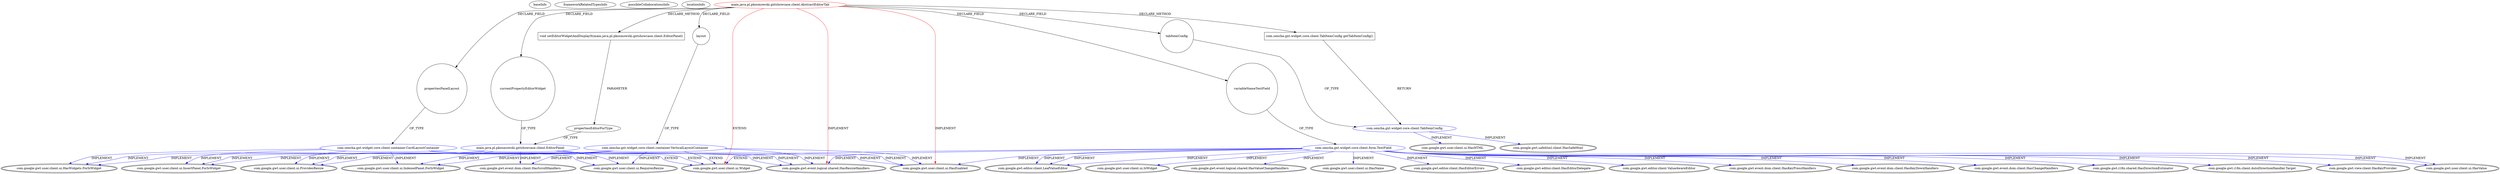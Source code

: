 digraph {
baseInfo[graphId=3421,category="extension_graph",isAnonymous=false,possibleRelation=true]
frameworkRelatedTypesInfo[0="com.google.gwt.user.client.ui.Widget",1="com.google.gwt.event.logical.shared.HasResizeHandlers",2="com.google.gwt.user.client.ui.HasEnabled"]
possibleCollaborationsInfo[0="3421~CLIENT_METHOD_DECLARATION-PARAMETER_DECLARATION-FIELD_DECLARATION-~com.google.gwt.user.client.ui.Widget com.google.gwt.event.logical.shared.HasResizeHandlers com.google.gwt.user.client.ui.HasEnabled ~com.google.gwt.user.client.ui.Widget com.google.gwt.event.logical.shared.HasResizeHandlers com.google.gwt.user.client.ui.HasEnabled com.google.gwt.user.client.ui.HasWidgets.ForIsWidget com.google.gwt.user.client.ui.IndexedPanel.ForIsWidget com.google.gwt.user.client.ui.RequiresResize com.google.gwt.user.client.ui.ProvidesResize com.google.gwt.user.client.ui.InsertPanel.ForIsWidget com.google.gwt.event.dom.client.HasScrollHandlers ~false~false",1="3421~FIELD_DECLARATION-~com.google.gwt.user.client.ui.Widget com.google.gwt.event.logical.shared.HasResizeHandlers com.google.gwt.user.client.ui.HasEnabled ~com.google.gwt.user.client.ui.Widget com.google.gwt.event.logical.shared.HasResizeHandlers com.google.gwt.user.client.ui.HasEnabled com.google.gwt.view.client.HasKeyProvider com.google.gwt.user.client.ui.HasValue com.google.gwt.editor.client.LeafValueEditor com.google.gwt.user.client.ui.IsWidget com.google.gwt.editor.client.LeafValueEditor com.google.gwt.user.client.ui.HasValue com.google.gwt.event.logical.shared.HasValueChangeHandlers com.google.gwt.user.client.ui.HasName com.google.gwt.editor.client.LeafValueEditor com.google.gwt.editor.client.HasEditorErrors com.google.gwt.editor.client.HasEditorDelegate com.google.gwt.editor.client.ValueAwareEditor com.google.gwt.event.dom.client.HasKeyPressHandlers com.google.gwt.event.dom.client.HasKeyDownHandlers com.google.gwt.event.dom.client.HasChangeHandlers com.google.gwt.i18n.shared.HasDirectionEstimator com.google.gwt.i18n.client.AutoDirectionHandler.Target ~false~false",2="3421~CLIENT_METHOD_DECLARATION-RETURN_TYPE-FIELD_DECLARATION-~com.google.gwt.user.client.ui.Widget com.google.gwt.event.logical.shared.HasResizeHandlers com.google.gwt.user.client.ui.HasEnabled ~com.google.gwt.user.client.ui.HasHTML com.google.gwt.safehtml.client.HasSafeHtml ~false~false",3="3421~FIELD_DECLARATION-~com.google.gwt.user.client.ui.Widget com.google.gwt.event.logical.shared.HasResizeHandlers com.google.gwt.user.client.ui.HasEnabled ~com.google.gwt.user.client.ui.Widget com.google.gwt.event.logical.shared.HasResizeHandlers com.google.gwt.user.client.ui.HasEnabled com.google.gwt.user.client.ui.HasWidgets.ForIsWidget com.google.gwt.user.client.ui.IndexedPanel.ForIsWidget com.google.gwt.user.client.ui.RequiresResize com.google.gwt.user.client.ui.ProvidesResize com.google.gwt.user.client.ui.InsertPanel.ForIsWidget ~false~false",4="3421~FIELD_DECLARATION-~com.google.gwt.user.client.ui.Widget com.google.gwt.event.logical.shared.HasResizeHandlers com.google.gwt.user.client.ui.HasEnabled ~com.google.gwt.user.client.ui.Widget com.google.gwt.event.logical.shared.HasResizeHandlers com.google.gwt.user.client.ui.HasEnabled com.google.gwt.user.client.ui.HasWidgets.ForIsWidget com.google.gwt.user.client.ui.IndexedPanel.ForIsWidget com.google.gwt.user.client.ui.RequiresResize com.google.gwt.user.client.ui.ProvidesResize com.google.gwt.user.client.ui.InsertPanel.ForIsWidget com.google.gwt.event.dom.client.HasScrollHandlers ~false~false"]
locationInfo[projectName="kospiotr-gwt-layout-designer",filePath="/kospiotr-gwt-layout-designer/gwt-layout-designer-master/src/main/java/pl/pkosmowski/gxtshowcase/client/AbstractEditorTab.java",contextSignature="AbstractEditorTab",graphId="3421"]
0[label="main.java.pl.pkosmowski.gxtshowcase.client.AbstractEditorTab",vertexType="ROOT_CLIENT_CLASS_DECLARATION",isFrameworkType=false,color=red]
1[label="com.google.gwt.user.client.ui.Widget",vertexType="FRAMEWORK_CLASS_TYPE",isFrameworkType=true,peripheries=2]
2[label="com.google.gwt.event.logical.shared.HasResizeHandlers",vertexType="FRAMEWORK_INTERFACE_TYPE",isFrameworkType=true,peripheries=2]
3[label="com.google.gwt.user.client.ui.HasEnabled",vertexType="FRAMEWORK_INTERFACE_TYPE",isFrameworkType=true,peripheries=2]
4[label="currentPropertyEditorWidget",vertexType="FIELD_DECLARATION",isFrameworkType=false,shape=circle]
5[label="main.java.pl.pkosmowski.gxtshowcase.client.EditorPanel",vertexType="REFERENCE_CLIENT_CLASS_DECLARATION",isFrameworkType=false,color=blue]
9[label="com.google.gwt.user.client.ui.HasWidgets.ForIsWidget",vertexType="FRAMEWORK_INTERFACE_TYPE",isFrameworkType=true,peripheries=2]
10[label="com.google.gwt.user.client.ui.IndexedPanel.ForIsWidget",vertexType="FRAMEWORK_INTERFACE_TYPE",isFrameworkType=true,peripheries=2]
11[label="com.google.gwt.user.client.ui.RequiresResize",vertexType="FRAMEWORK_INTERFACE_TYPE",isFrameworkType=true,peripheries=2]
12[label="com.google.gwt.user.client.ui.ProvidesResize",vertexType="FRAMEWORK_INTERFACE_TYPE",isFrameworkType=true,peripheries=2]
13[label="com.google.gwt.user.client.ui.InsertPanel.ForIsWidget",vertexType="FRAMEWORK_INTERFACE_TYPE",isFrameworkType=true,peripheries=2]
14[label="com.google.gwt.event.dom.client.HasScrollHandlers",vertexType="FRAMEWORK_INTERFACE_TYPE",isFrameworkType=true,peripheries=2]
15[label="layout",vertexType="FIELD_DECLARATION",isFrameworkType=false,shape=circle]
16[label="com.sencha.gxt.widget.core.client.container.VerticalLayoutContainer",vertexType="REFERENCE_CLIENT_CLASS_DECLARATION",isFrameworkType=false,color=blue]
26[label="propertiesPanelLayout",vertexType="FIELD_DECLARATION",isFrameworkType=false,shape=circle]
27[label="com.sencha.gxt.widget.core.client.container.CardLayoutContainer",vertexType="REFERENCE_CLIENT_CLASS_DECLARATION",isFrameworkType=false,color=blue]
36[label="tabItemConfig",vertexType="FIELD_DECLARATION",isFrameworkType=false,shape=circle]
37[label="com.sencha.gxt.widget.core.client.TabItemConfig",vertexType="REFERENCE_CLIENT_CLASS_DECLARATION",isFrameworkType=false,color=blue]
38[label="com.google.gwt.user.client.ui.HasHTML",vertexType="FRAMEWORK_INTERFACE_TYPE",isFrameworkType=true,peripheries=2]
39[label="com.google.gwt.safehtml.client.HasSafeHtml",vertexType="FRAMEWORK_INTERFACE_TYPE",isFrameworkType=true,peripheries=2]
40[label="variableNameTextField",vertexType="FIELD_DECLARATION",isFrameworkType=false,shape=circle]
41[label="com.sencha.gxt.widget.core.client.form.TextField",vertexType="REFERENCE_CLIENT_CLASS_DECLARATION",isFrameworkType=false,color=blue]
45[label="com.google.gwt.view.client.HasKeyProvider",vertexType="FRAMEWORK_INTERFACE_TYPE",isFrameworkType=true,peripheries=2]
46[label="com.google.gwt.user.client.ui.HasValue",vertexType="FRAMEWORK_INTERFACE_TYPE",isFrameworkType=true,peripheries=2]
47[label="com.google.gwt.editor.client.LeafValueEditor",vertexType="FRAMEWORK_INTERFACE_TYPE",isFrameworkType=true,peripheries=2]
48[label="com.google.gwt.user.client.ui.IsWidget",vertexType="FRAMEWORK_INTERFACE_TYPE",isFrameworkType=true,peripheries=2]
51[label="com.google.gwt.event.logical.shared.HasValueChangeHandlers",vertexType="FRAMEWORK_INTERFACE_TYPE",isFrameworkType=true,peripheries=2]
52[label="com.google.gwt.user.client.ui.HasName",vertexType="FRAMEWORK_INTERFACE_TYPE",isFrameworkType=true,peripheries=2]
54[label="com.google.gwt.editor.client.HasEditorErrors",vertexType="FRAMEWORK_INTERFACE_TYPE",isFrameworkType=true,peripheries=2]
55[label="com.google.gwt.editor.client.HasEditorDelegate",vertexType="FRAMEWORK_INTERFACE_TYPE",isFrameworkType=true,peripheries=2]
56[label="com.google.gwt.editor.client.ValueAwareEditor",vertexType="FRAMEWORK_INTERFACE_TYPE",isFrameworkType=true,peripheries=2]
57[label="com.google.gwt.event.dom.client.HasKeyPressHandlers",vertexType="FRAMEWORK_INTERFACE_TYPE",isFrameworkType=true,peripheries=2]
58[label="com.google.gwt.event.dom.client.HasKeyDownHandlers",vertexType="FRAMEWORK_INTERFACE_TYPE",isFrameworkType=true,peripheries=2]
59[label="com.google.gwt.event.dom.client.HasChangeHandlers",vertexType="FRAMEWORK_INTERFACE_TYPE",isFrameworkType=true,peripheries=2]
60[label="com.google.gwt.i18n.shared.HasDirectionEstimator",vertexType="FRAMEWORK_INTERFACE_TYPE",isFrameworkType=true,peripheries=2]
61[label="com.google.gwt.i18n.client.AutoDirectionHandler.Target",vertexType="FRAMEWORK_INTERFACE_TYPE",isFrameworkType=true,peripheries=2]
62[label="com.sencha.gxt.widget.core.client.TabItemConfig getTabItemConfig()",vertexType="CLIENT_METHOD_DECLARATION",isFrameworkType=false,shape=box]
68[label="void setEditorWidgetAndDisplayIt(main.java.pl.pkosmowski.gxtshowcase.client.EditorPanel)",vertexType="CLIENT_METHOD_DECLARATION",isFrameworkType=false,shape=box]
69[label="propertiesEditorForType",vertexType="PARAMETER_DECLARATION",isFrameworkType=false]
0->1[label="EXTEND",color=red]
0->2[label="IMPLEMENT",color=red]
0->3[label="IMPLEMENT",color=red]
0->4[label="DECLARE_FIELD"]
5->1[label="EXTEND",color=blue]
5->2[label="IMPLEMENT",color=blue]
5->3[label="IMPLEMENT",color=blue]
5->9[label="IMPLEMENT",color=blue]
5->10[label="IMPLEMENT",color=blue]
5->11[label="IMPLEMENT",color=blue]
5->12[label="IMPLEMENT",color=blue]
5->13[label="IMPLEMENT",color=blue]
5->14[label="IMPLEMENT",color=blue]
4->5[label="OF_TYPE"]
0->15[label="DECLARE_FIELD"]
16->1[label="EXTEND",color=blue]
16->2[label="IMPLEMENT",color=blue]
16->3[label="IMPLEMENT",color=blue]
16->9[label="IMPLEMENT",color=blue]
16->10[label="IMPLEMENT",color=blue]
16->11[label="IMPLEMENT",color=blue]
16->12[label="IMPLEMENT",color=blue]
16->13[label="IMPLEMENT",color=blue]
16->14[label="IMPLEMENT",color=blue]
15->16[label="OF_TYPE"]
0->26[label="DECLARE_FIELD"]
27->1[label="EXTEND",color=blue]
27->2[label="IMPLEMENT",color=blue]
27->3[label="IMPLEMENT",color=blue]
27->9[label="IMPLEMENT",color=blue]
27->10[label="IMPLEMENT",color=blue]
27->11[label="IMPLEMENT",color=blue]
27->12[label="IMPLEMENT",color=blue]
27->13[label="IMPLEMENT",color=blue]
26->27[label="OF_TYPE"]
0->36[label="DECLARE_FIELD"]
37->38[label="IMPLEMENT",color=blue]
37->39[label="IMPLEMENT",color=blue]
36->37[label="OF_TYPE"]
0->40[label="DECLARE_FIELD"]
41->1[label="EXTEND",color=blue]
41->2[label="IMPLEMENT",color=blue]
41->3[label="IMPLEMENT",color=blue]
41->45[label="IMPLEMENT",color=blue]
41->46[label="IMPLEMENT",color=blue]
41->47[label="IMPLEMENT",color=blue]
41->48[label="IMPLEMENT",color=blue]
41->47[label="IMPLEMENT",color=blue]
41->46[label="IMPLEMENT",color=blue]
41->51[label="IMPLEMENT",color=blue]
41->52[label="IMPLEMENT",color=blue]
41->47[label="IMPLEMENT",color=blue]
41->54[label="IMPLEMENT",color=blue]
41->55[label="IMPLEMENT",color=blue]
41->56[label="IMPLEMENT",color=blue]
41->57[label="IMPLEMENT",color=blue]
41->58[label="IMPLEMENT",color=blue]
41->59[label="IMPLEMENT",color=blue]
41->60[label="IMPLEMENT",color=blue]
41->61[label="IMPLEMENT",color=blue]
40->41[label="OF_TYPE"]
0->62[label="DECLARE_METHOD"]
62->37[label="RETURN"]
0->68[label="DECLARE_METHOD"]
69->5[label="OF_TYPE"]
68->69[label="PARAMETER"]
}
